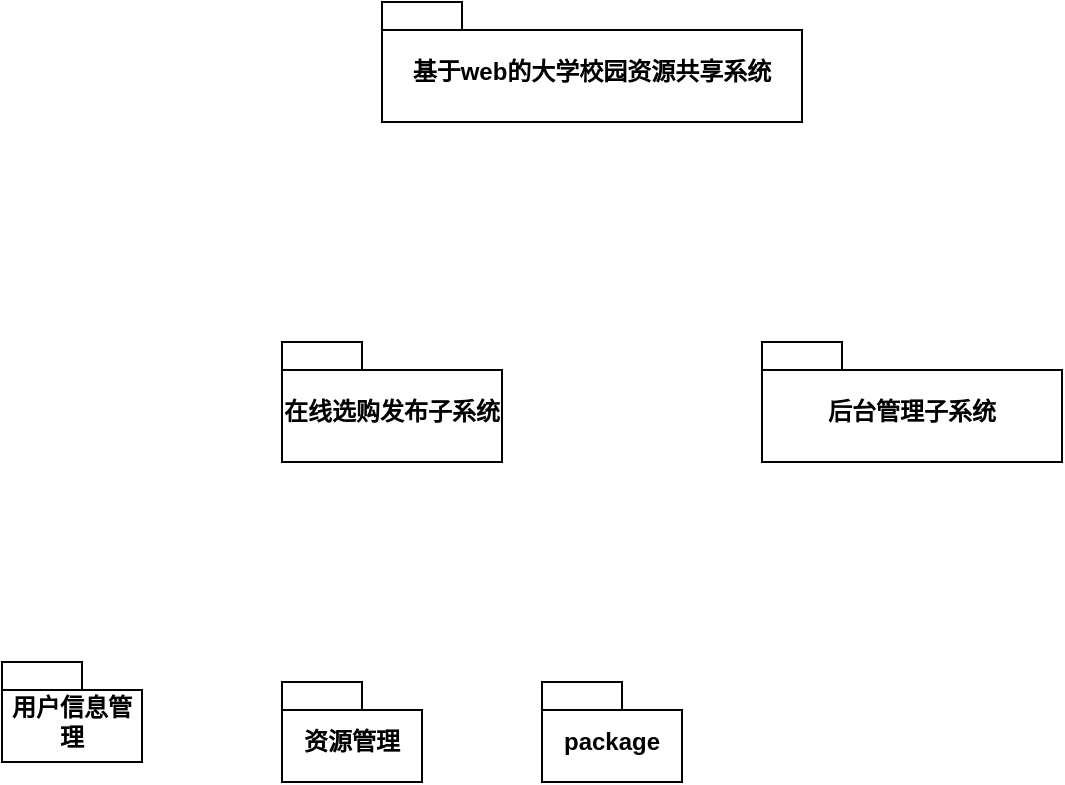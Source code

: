 <mxfile version="24.2.2" type="github">
  <diagram name="第 1 页" id="3LCLasnWs26GgvGPkRju">
    <mxGraphModel dx="1375" dy="529" grid="1" gridSize="10" guides="1" tooltips="1" connect="1" arrows="1" fold="1" page="1" pageScale="1" pageWidth="827" pageHeight="1169" math="0" shadow="0">
      <root>
        <mxCell id="0" />
        <mxCell id="1" parent="0" />
        <mxCell id="LR9AfBZaaWKI8YvBZTz1-1" value="基于web的大学校园资源共享系统" style="shape=folder;fontStyle=1;spacingTop=10;tabWidth=40;tabHeight=14;tabPosition=left;html=1;whiteSpace=wrap;" vertex="1" parent="1">
          <mxGeometry x="160" y="150" width="210" height="60" as="geometry" />
        </mxCell>
        <mxCell id="LR9AfBZaaWKI8YvBZTz1-2" value="在线选购发布子系统" style="shape=folder;fontStyle=1;spacingTop=10;tabWidth=40;tabHeight=14;tabPosition=left;html=1;whiteSpace=wrap;" vertex="1" parent="1">
          <mxGeometry x="110" y="320" width="110" height="60" as="geometry" />
        </mxCell>
        <mxCell id="LR9AfBZaaWKI8YvBZTz1-3" value="后台管理子系统" style="shape=folder;fontStyle=1;spacingTop=10;tabWidth=40;tabHeight=14;tabPosition=left;html=1;whiteSpace=wrap;" vertex="1" parent="1">
          <mxGeometry x="350" y="320" width="150" height="60" as="geometry" />
        </mxCell>
        <mxCell id="LR9AfBZaaWKI8YvBZTz1-5" value="用户信息管理" style="shape=folder;fontStyle=1;spacingTop=10;tabWidth=40;tabHeight=14;tabPosition=left;html=1;whiteSpace=wrap;" vertex="1" parent="1">
          <mxGeometry x="-30" y="480" width="70" height="50" as="geometry" />
        </mxCell>
        <mxCell id="LR9AfBZaaWKI8YvBZTz1-6" value="资源管理" style="shape=folder;fontStyle=1;spacingTop=10;tabWidth=40;tabHeight=14;tabPosition=left;html=1;whiteSpace=wrap;" vertex="1" parent="1">
          <mxGeometry x="110" y="490" width="70" height="50" as="geometry" />
        </mxCell>
        <mxCell id="LR9AfBZaaWKI8YvBZTz1-7" value="package" style="shape=folder;fontStyle=1;spacingTop=10;tabWidth=40;tabHeight=14;tabPosition=left;html=1;whiteSpace=wrap;" vertex="1" parent="1">
          <mxGeometry x="240" y="490" width="70" height="50" as="geometry" />
        </mxCell>
      </root>
    </mxGraphModel>
  </diagram>
</mxfile>
